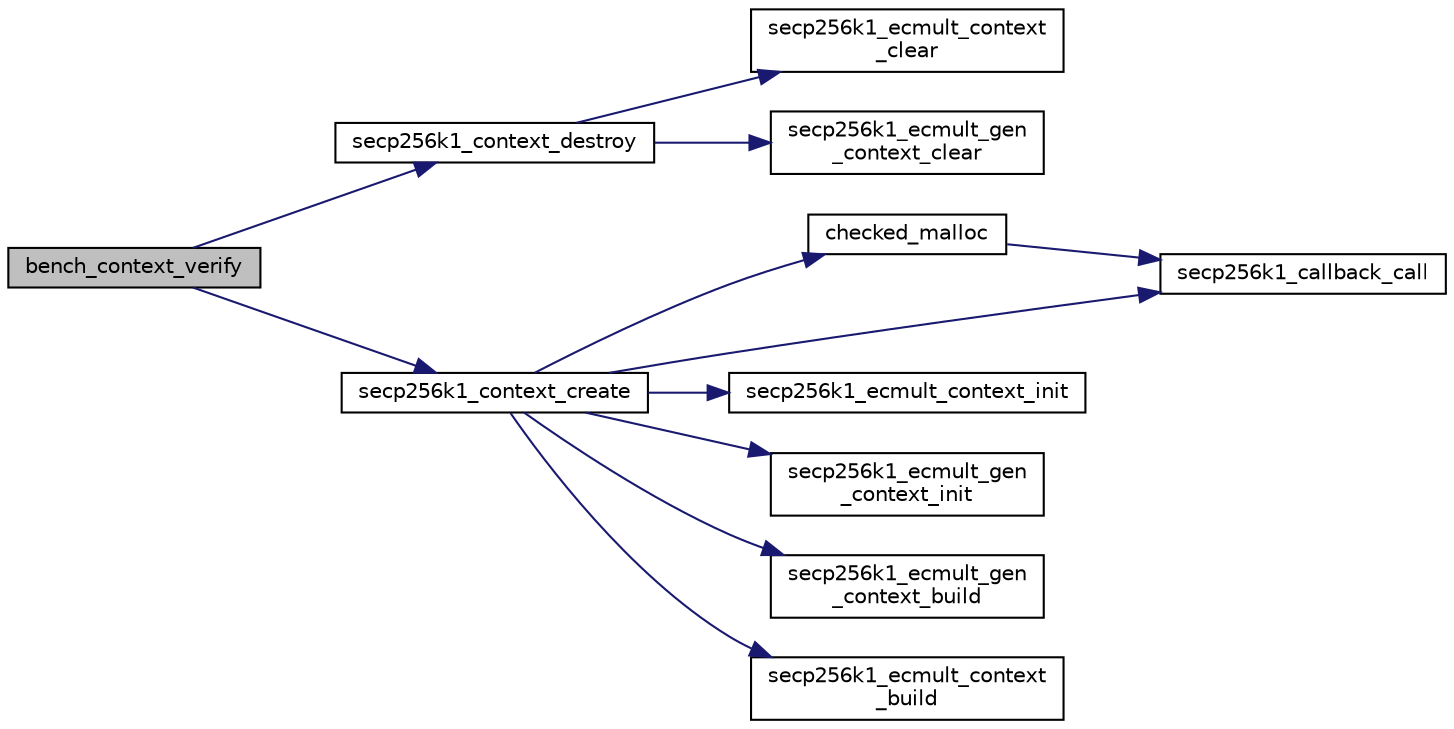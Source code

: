 digraph "bench_context_verify"
{
  edge [fontname="Helvetica",fontsize="10",labelfontname="Helvetica",labelfontsize="10"];
  node [fontname="Helvetica",fontsize="10",shape=record];
  rankdir="LR";
  Node13 [label="bench_context_verify",height=0.2,width=0.4,color="black", fillcolor="grey75", style="filled", fontcolor="black"];
  Node13 -> Node14 [color="midnightblue",fontsize="10",style="solid",fontname="Helvetica"];
  Node14 [label="secp256k1_context_destroy",height=0.2,width=0.4,color="black", fillcolor="white", style="filled",URL="$d7/dd3/secp256k1_8h.html#af8569fb9aa73c0acf46afce4df662950",tooltip="Destroy a secp256k1 context object. "];
  Node14 -> Node15 [color="midnightblue",fontsize="10",style="solid",fontname="Helvetica"];
  Node15 [label="secp256k1_ecmult_context\l_clear",height=0.2,width=0.4,color="black", fillcolor="white", style="filled",URL="$d2/d94/ecmult_8h.html#a0e60dbc86c237360d13ac9433caa13af"];
  Node14 -> Node16 [color="midnightblue",fontsize="10",style="solid",fontname="Helvetica"];
  Node16 [label="secp256k1_ecmult_gen\l_context_clear",height=0.2,width=0.4,color="black", fillcolor="white", style="filled",URL="$d6/d76/ecmult__gen_8h.html#a2832f924fc8c5c9d0540d808ccdd7072"];
  Node13 -> Node17 [color="midnightblue",fontsize="10",style="solid",fontname="Helvetica"];
  Node17 [label="secp256k1_context_create",height=0.2,width=0.4,color="black", fillcolor="white", style="filled",URL="$d7/dd3/secp256k1_8h.html#a769d478f352afbb55200e33970533a3c",tooltip="Create a secp256k1 context object. "];
  Node17 -> Node18 [color="midnightblue",fontsize="10",style="solid",fontname="Helvetica"];
  Node18 [label="checked_malloc",height=0.2,width=0.4,color="black", fillcolor="white", style="filled",URL="$db/d99/secp256k1_2src_2util_8h.html#a20790114658c559e5048a38694708c3e"];
  Node18 -> Node19 [color="midnightblue",fontsize="10",style="solid",fontname="Helvetica"];
  Node19 [label="secp256k1_callback_call",height=0.2,width=0.4,color="black", fillcolor="white", style="filled",URL="$db/d99/secp256k1_2src_2util_8h.html#af3f36140c71c09ed1d274671518466e0"];
  Node17 -> Node19 [color="midnightblue",fontsize="10",style="solid",fontname="Helvetica"];
  Node17 -> Node20 [color="midnightblue",fontsize="10",style="solid",fontname="Helvetica"];
  Node20 [label="secp256k1_ecmult_context_init",height=0.2,width=0.4,color="black", fillcolor="white", style="filled",URL="$d2/d94/ecmult_8h.html#a3d2b8a81ffed27e7eca0058eb65831b5"];
  Node17 -> Node21 [color="midnightblue",fontsize="10",style="solid",fontname="Helvetica"];
  Node21 [label="secp256k1_ecmult_gen\l_context_init",height=0.2,width=0.4,color="black", fillcolor="white", style="filled",URL="$d6/d76/ecmult__gen_8h.html#a85f9fd11a4166d3d482309317d65c276"];
  Node17 -> Node22 [color="midnightblue",fontsize="10",style="solid",fontname="Helvetica"];
  Node22 [label="secp256k1_ecmult_gen\l_context_build",height=0.2,width=0.4,color="black", fillcolor="white", style="filled",URL="$d6/d76/ecmult__gen_8h.html#afaf90b2a6554053187cdc89df0dafd21"];
  Node17 -> Node23 [color="midnightblue",fontsize="10",style="solid",fontname="Helvetica"];
  Node23 [label="secp256k1_ecmult_context\l_build",height=0.2,width=0.4,color="black", fillcolor="white", style="filled",URL="$d2/d94/ecmult_8h.html#acc2494f319c79f6cc15982f43e7a6f00"];
}
